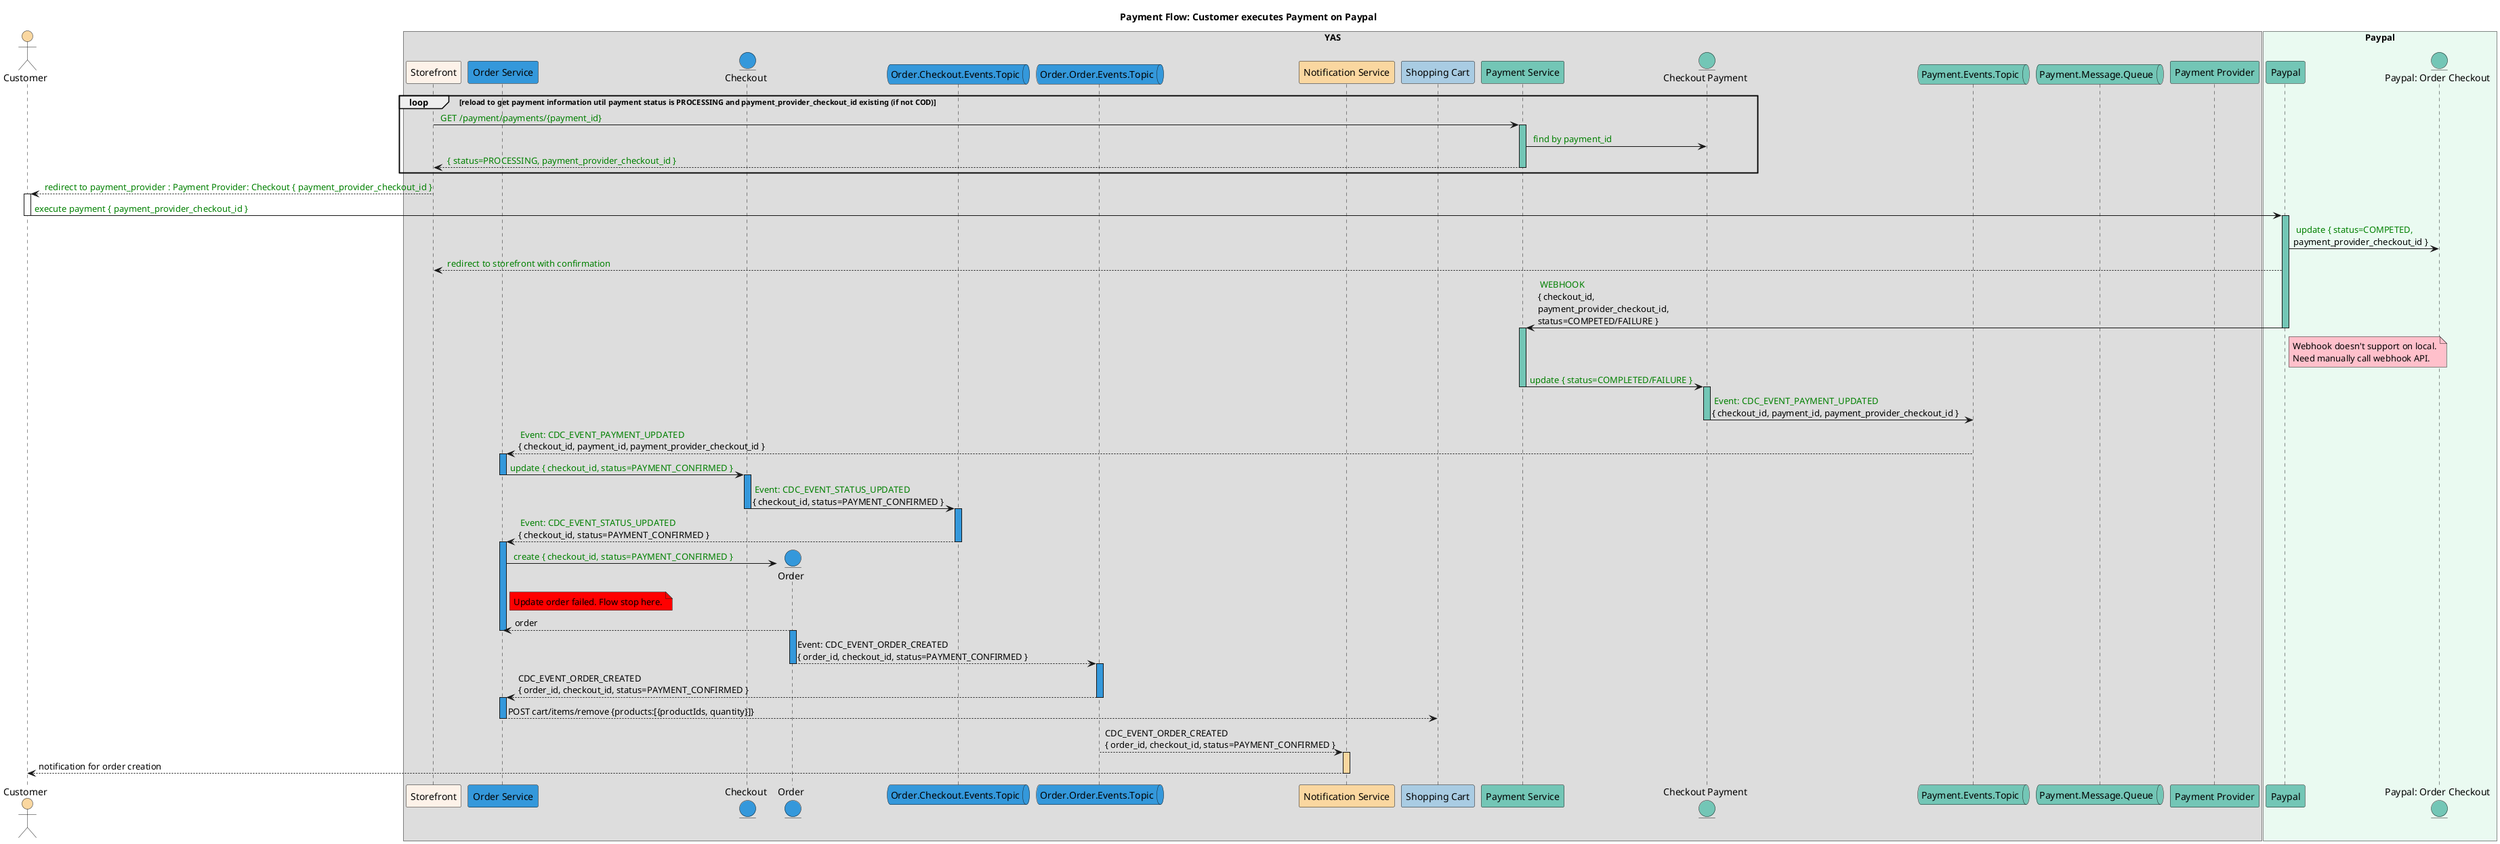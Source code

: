@startuml Payment Flow: Customer executes Payment on Paypal

title Payment Flow: Customer executes Payment on Paypal

actor "Customer" as customer #fad7a0

box YAS
  participant "Storefront" as storefront #fdf2e9   
  participant "Order Service" as order_service #3498db   
  entity "Checkout" as checkout #3498db  
  entity "Order" as order #3498db
  queue "Order.Checkout.Events.Topic" as checkout_topic #3498db
  queue "Order.Order.Events.Topic" as otopic #3498db
  participant "Notification Service" as notification_service #fad7a0
  participant "Shopping Cart" as shopping_cart #a9cce3
  participant "Payment Service" as payment_service #73c6b6
  entity "Checkout Payment" as checkout_payment #73c6b6
  queue "Payment.Events.Topic" as payment_topic #73c6b6
  queue "Payment.Message.Queue" as payment_queue #73c6b6
  participant "Payment Provider" as payment_provider #73c6b6
end box 

box "Paypal" #eafaf1
  participant "Paypal" as paypal #73c6b6
  entity "Paypal: Order Checkout" as paypal_provider_checkout #73c6b6
end box


loop reload to get payment information util payment status is PROCESSING and payment_provider_checkout_id existing (if not COD)
  storefront -> payment_service: <color:green> GET /payment/payments/{payment_id}
  activate payment_service #73c6b6
    payment_service -> checkout_payment: <color:green> find by payment_id
    storefront <-- payment_service: <color:green> { status=PROCESSING, payment_provider_checkout_id }
  deactivate payment_service
end 

storefront --> customer: <color:green> redirect to payment_provider : Payment Provider: Checkout { payment_provider_checkout_id }

activate customer
  customer -> paypal: <color:green> execute payment { payment_provider_checkout_id }
deactivate customer
activate paypal #73c6b6
  paypal -> paypal_provider_checkout: <color:green> update { status=COMPETED, \npayment_provider_checkout_id }
  paypal --> storefront: <color:green> redirect to storefront with confirmation
  paypal -> payment_service:<color:green> WEBHOOK \n{ checkout_id, \npayment_provider_checkout_id, \nstatus=COMPETED/FAILURE }
  note right of paypal #pink
    Webhook doesn't support on local.
    Need manually call webhook API.
  end note
deactivate paypal
'activate payment_provider #73c6b6
'  payment_provider -> payment_queue: <color:green> MESSAGE_PAYMENT_UPDATE_STATE \n{ checkout_id, \npayment_provider_checkout_id, \nstatus=COMPETED/FAILURE }
'deactivate payment_provider
'activate payment_queue #73c6b6
'  payment_queue -> payment_service: <color:green> Event: MESSAGE_PAYMENT_UPDATE_STATE \n{ checkout_id, payment_id, payment_provider_checkout_id }
'deactivate payment_queue
activate payment_service #73c6b6
  payment_service -> checkout_payment: <color:green> update { status=COMPLETED/FAILURE }
deactivate payment_service
activate checkout_payment #73c6b6
  checkout_payment -> payment_topic: <color:green> Event: CDC_EVENT_PAYMENT_UPDATED \n{ checkout_id, payment_id, payment_provider_checkout_id }
deactivate  checkout_payment
payment_topic --> order_service: <color:green> Event: CDC_EVENT_PAYMENT_UPDATED \n{ checkout_id, payment_id, payment_provider_checkout_id }
activate order_service #3498db
  order_service -> checkout: <color:green> update { checkout_id, status=PAYMENT_CONFIRMED }
deactivate order_service
activate checkout #3498db
  checkout -> checkout_topic: <color:green> Event: CDC_EVENT_STATUS_UPDATED \n{ checkout_id, status=PAYMENT_CONFIRMED }
deactivate checkout
activate checkout_topic #3498db
  checkout_topic --> order_service: <color:green> Event: CDC_EVENT_STATUS_UPDATED \n{ checkout_id, status=PAYMENT_CONFIRMED }
deactivate checkout_topic
activate order_service #3498db
  order_service -> order**:<color:green> create { checkout_id, status=PAYMENT_CONFIRMED }
  note right of order_service #red
    Update order failed. Flow stop here.
  end note
  order --> order_service: order
deactivate order_service
activate order #3498db
  order --> otopic: Event: CDC_EVENT_ORDER_CREATED \n{ order_id, checkout_id, status=PAYMENT_CONFIRMED }
deactivate order


activate otopic #3498db
  otopic --> order_service: CDC_EVENT_ORDER_CREATED \n{ order_id, checkout_id, status=PAYMENT_CONFIRMED }  
deactivate otopic
activate order_service #3498db
  order_service --> shopping_cart: POST cart/items/remove {products:[{productIds, quantity}]}
deactivate order_service

otopic --> notification_service: CDC_EVENT_ORDER_CREATED \n{ order_id, checkout_id, status=PAYMENT_CONFIRMED }
activate notification_service #fad7a0
  notification_service --> customer: notification for order creation
deactivate notification_service

@enduml
